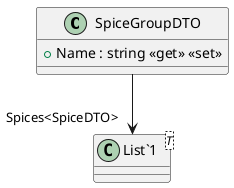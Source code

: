 @startuml
class SpiceGroupDTO {
    + Name : string <<get>> <<set>>
}
class "List`1"<T> {
}
SpiceGroupDTO --> "Spices<SpiceDTO>" "List`1"
@enduml
